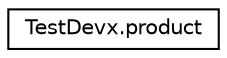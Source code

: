 digraph "Graphical Class Hierarchy"
{
  edge [fontname="Helvetica",fontsize="10",labelfontname="Helvetica",labelfontsize="10"];
  node [fontname="Helvetica",fontsize="10",shape=record];
  rankdir="LR";
  Node0 [label="TestDevx.product",height=0.2,width=0.4,color="black", fillcolor="white", style="filled",URL="$class_test_devx_1_1product.html"];
}
